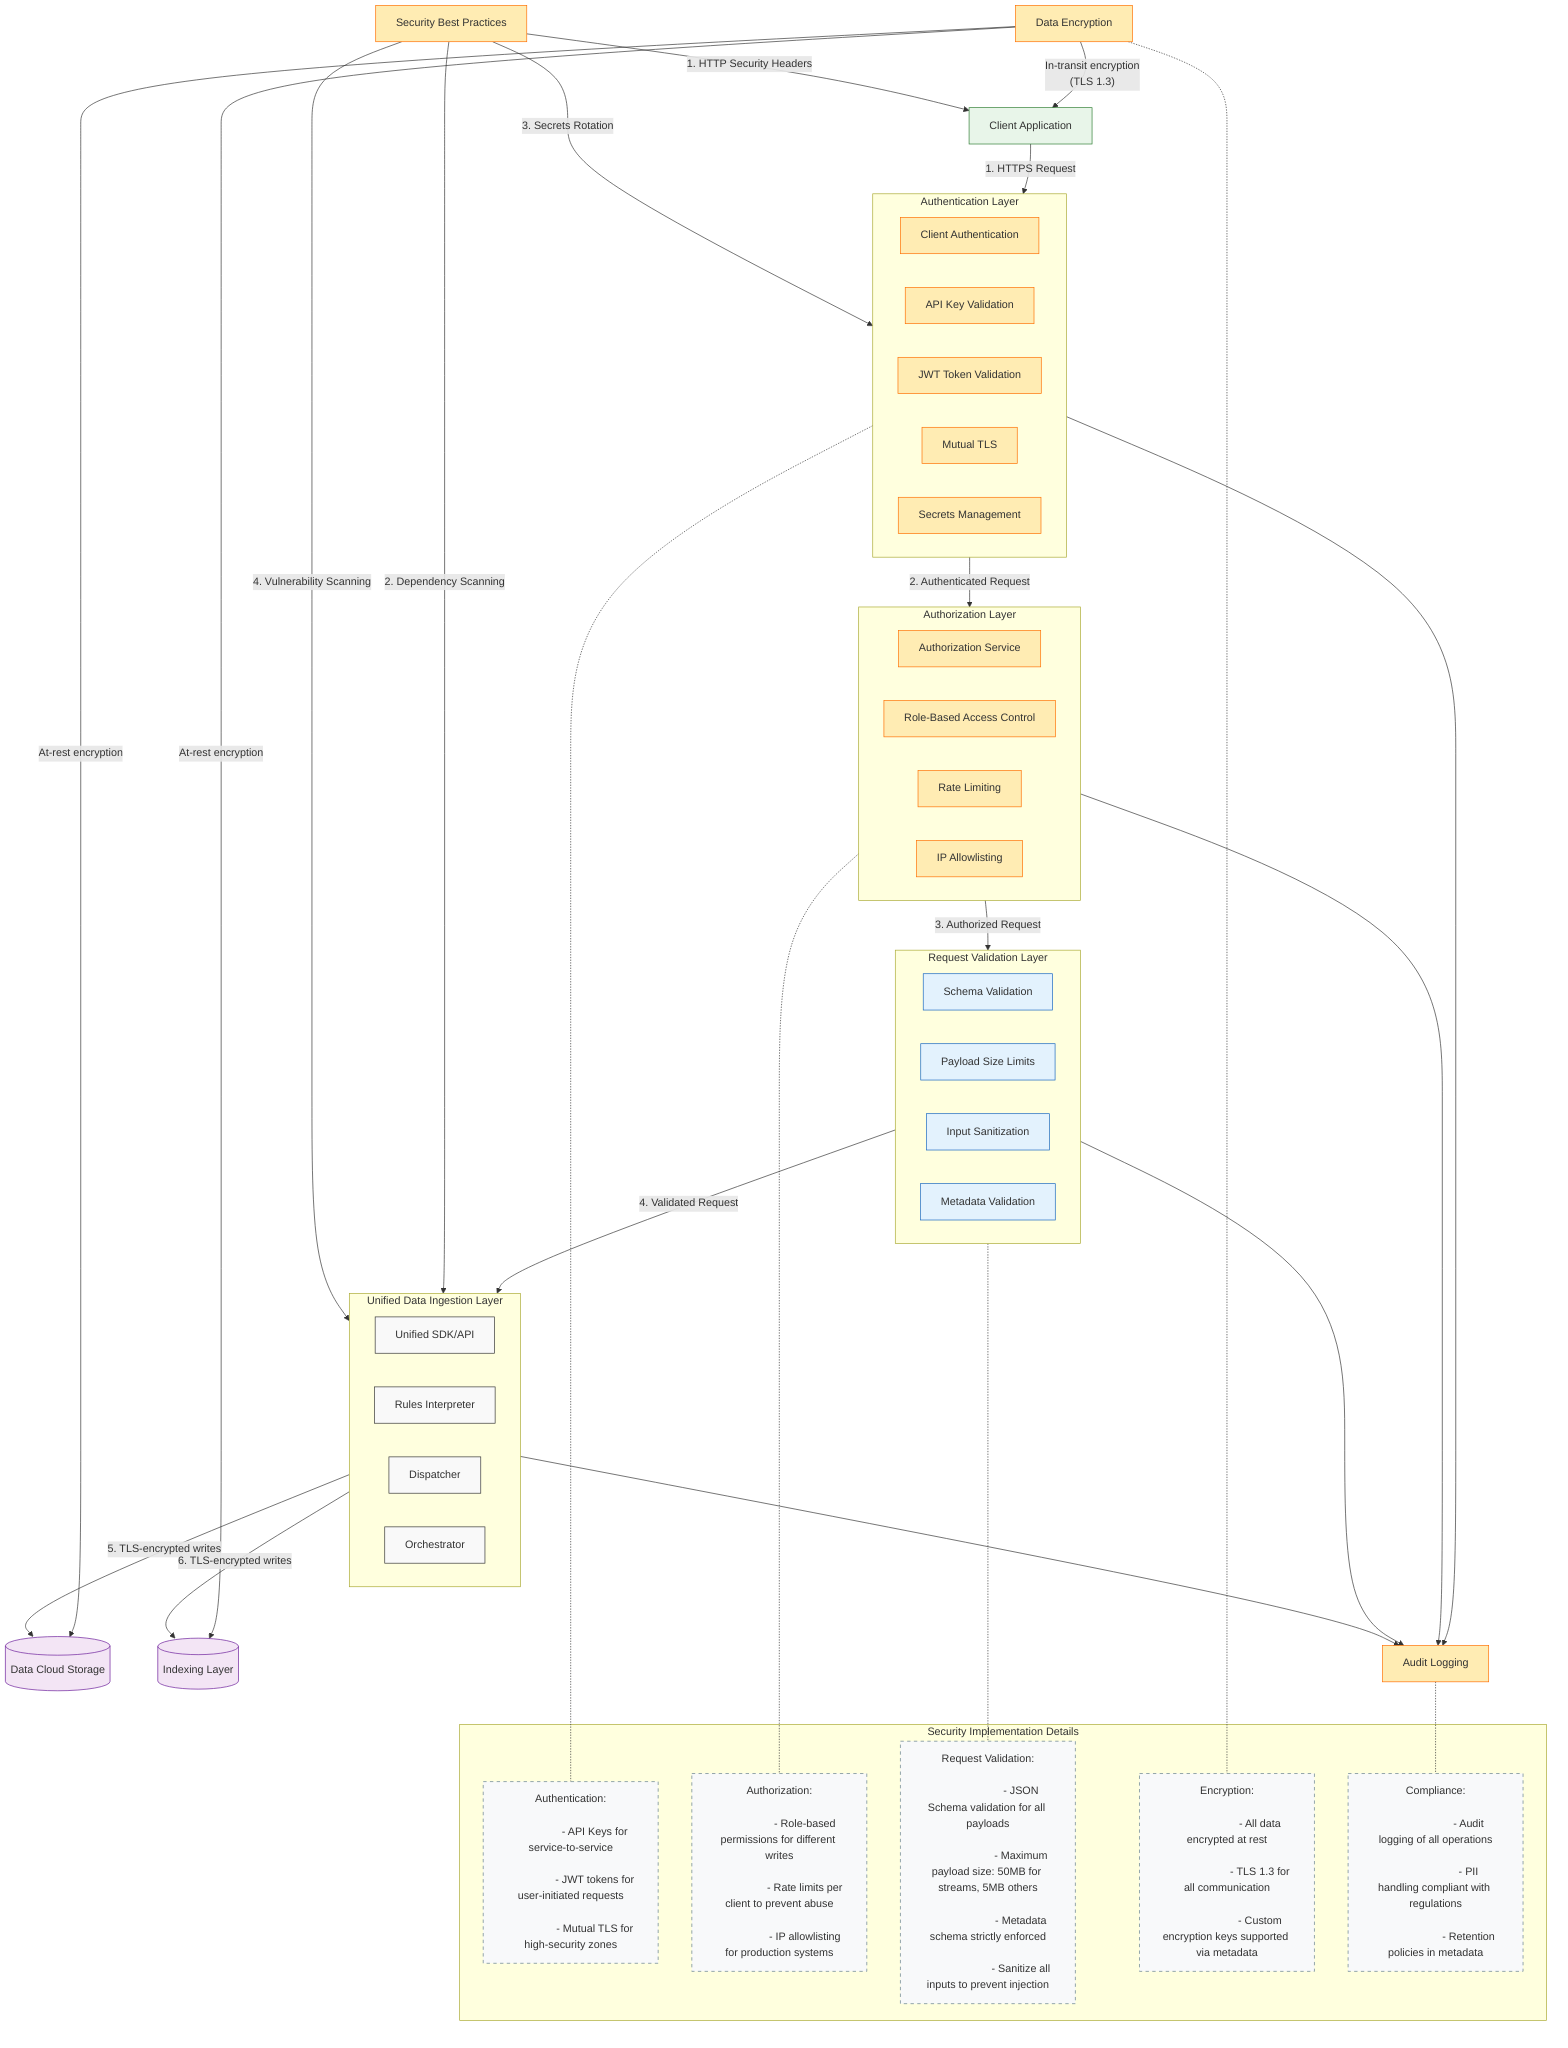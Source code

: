 flowchart TD
    classDef client fill:#e8f5e9,stroke:#2e7d32,stroke-width:1px
    classDef security fill:#ffecb3,stroke:#ff6f00,stroke-width:1px
    classDef validation fill:#e3f2fd,stroke:#1565c0,stroke-width:1px
    classDef storage fill:#f3e5f5,stroke:#6a1b9a,stroke-width:1px
    classDef component fill:#f9f9f9,stroke:#333,stroke-width:1px
    classDef notes fill:#f8f9fa,stroke:#607d8b,stroke-width:1px,stroke-dasharray: 5 5
    
    %% Client Applications
    Client[Client Application]:::client
    
    %% Main Flow Components
    %% Authentication Layer
    subgraph AuthLayer["Authentication Layer"]
        direction LR
        AuthN["Client Authentication"]:::security
        APIKey["API Key Validation"]:::security
        JWT["JWT Token Validation"]:::security
        MTLS["Mutual TLS"]:::security
        SecretsMgmt["Secrets Management"]:::security
    end
    
    %% Authorization Layer
    subgraph AuthzLayer["Authorization Layer"]
        direction LR
        AuthZ["Authorization Service"]:::security
        RoleCheck["Role-Based Access Control"]:::security
        RateLimiting["Rate Limiting"]:::security
        IPAllowlist["IP Allowlisting"]:::security
    end
    
    %% Request Validation Layer
    subgraph ValidationLayer["Request Validation Layer"]
        direction LR
        SchemaValidation["Schema Validation"]:::validation
        PayloadSizeCheck["Payload Size Limits"]:::validation
        SanitizeInput["Input Sanitization"]:::validation
        MetadataValidation["Metadata Validation"]:::validation
    end
    
    %% Unified Data Ingestion SDK/API
    subgraph UnifiedLayer["Unified Data Ingestion Layer"]
        direction LR
        UnifiedSDK["Unified SDK/API"]:::component
        RulesInterpreter["Rules Interpreter"]:::component
        Dispatcher["Dispatcher"]:::component
        Orchestrator["Orchestrator"]:::component
    end
    
    %% Main Flow Connections
    Client -- "1. HTTPS Request" --> AuthLayer
    AuthLayer -- "2. Authenticated Request" --> AuthzLayer
    AuthzLayer -- "3. Authorized Request" --> ValidationLayer
    ValidationLayer -- "4. Validated Request" --> UnifiedLayer
    
    %% Notes
    subgraph SecurityNotes["Security Implementation Details"]
        direction TB
        AuthNote["Authentication:<br>
                 - API Keys for service-to-service<br>
                 - JWT tokens for user-initiated requests<br>
                 - Mutual TLS for high-security zones"]:::notes
        
        AuthzNote["Authorization:<br>
                  - Role-based permissions for different writes<br>
                  - Rate limits per client to prevent abuse<br>
                  - IP allowlisting for production systems"]:::notes
        
        ValidationNote["Request Validation:<br>
                       - JSON Schema validation for all payloads<br>
                       - Maximum payload size: 50MB for streams, 5MB others<br>
                       - Metadata schema strictly enforced<br>
                       - Sanitize all inputs to prevent injection"]:::notes
        
        EncryptionNote["Encryption:<br>
                       - All data encrypted at rest<br>
                       - TLS 1.3 for all communication<br>
                       - Custom encryption keys supported via metadata"]:::notes
        
        ComplianceNote["Compliance:<br>
                       - Audit logging of all operations<br>
                       - PII handling compliant with regulations<br>
                       - Retention policies in metadata"]:::notes
    end
    
    %% Connect Notes to Components
    AuthLayer -.- AuthNote
    AuthzLayer -.- AuthzNote
    ValidationLayer -.- ValidationNote
    
    %% Storage Systems (after main flow)
    DataCloud[(Data Cloud Storage)]:::storage
    IndexingLayer[(Indexing Layer)]:::storage
    
    %% Connect to Storage
    UnifiedLayer -- "5. TLS-encrypted writes" --> DataCloud
    UnifiedLayer -- "6. TLS-encrypted writes" --> IndexingLayer
    
    %% Security Measures
    Encryption["Data Encryption"]:::security
    Encryption -- "At-rest encryption" --> DataCloud
    Encryption -- "At-rest encryption" --> IndexingLayer
    Encryption -- "In-transit encryption<br>(TLS 1.3)" --> Client
    Encryption -.- EncryptionNote
    
    %% Audit and Logging
    AuditLog["Audit Logging"]:::security
    AuthLayer --> AuditLog
    AuthzLayer --> AuditLog
    ValidationLayer --> AuditLog
    UnifiedLayer --> AuditLog
    AuditLog -.- ComplianceNote
    
    %% Security Controls
    SecurityControls["Security Best Practices"]:::security
    SecurityControls -- "1. HTTP Security Headers" --> Client
    SecurityControls -- "2. Dependency Scanning" --> UnifiedLayer
    SecurityControls -- "3. Secrets Rotation" --> AuthLayer
    SecurityControls -- "4. Vulnerability Scanning" --> UnifiedLayer